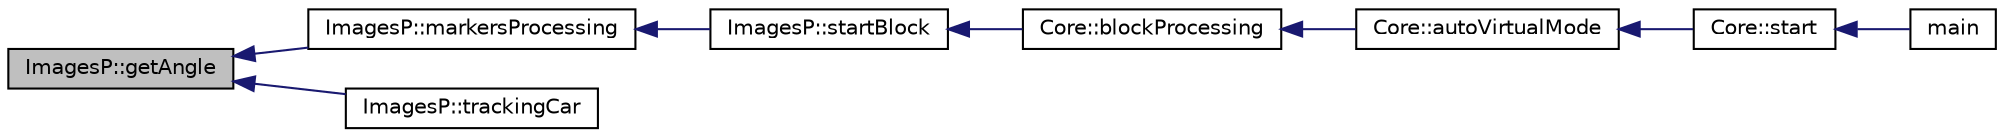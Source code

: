 digraph "ImagesP::getAngle"
{
  edge [fontname="Helvetica",fontsize="10",labelfontname="Helvetica",labelfontsize="10"];
  node [fontname="Helvetica",fontsize="10",shape=record];
  rankdir="LR";
  Node1 [label="ImagesP::getAngle",height=0.2,width=0.4,color="black", fillcolor="grey75", style="filled" fontcolor="black"];
  Node1 -> Node2 [dir="back",color="midnightblue",fontsize="10",style="solid",fontname="Helvetica"];
  Node2 [label="ImagesP::markersProcessing",height=0.2,width=0.4,color="black", fillcolor="white", style="filled",URL="$class_images_p.html#af8bad8cf7cb3be74c084a0efc86ca73f"];
  Node2 -> Node3 [dir="back",color="midnightblue",fontsize="10",style="solid",fontname="Helvetica"];
  Node3 [label="ImagesP::startBlock",height=0.2,width=0.4,color="black", fillcolor="white", style="filled",URL="$class_images_p.html#ae2aecf8db20e7b3bcd14a7182dfdaf29"];
  Node3 -> Node4 [dir="back",color="midnightblue",fontsize="10",style="solid",fontname="Helvetica"];
  Node4 [label="Core::blockProcessing",height=0.2,width=0.4,color="black", fillcolor="white", style="filled",URL="$class_core.html#a8648fac82f0324cead88c8fa2731b286"];
  Node4 -> Node5 [dir="back",color="midnightblue",fontsize="10",style="solid",fontname="Helvetica"];
  Node5 [label="Core::autoVirtualMode",height=0.2,width=0.4,color="black", fillcolor="white", style="filled",URL="$class_core.html#a7fab8414125602f9f595143bb21d24c1"];
  Node5 -> Node6 [dir="back",color="midnightblue",fontsize="10",style="solid",fontname="Helvetica"];
  Node6 [label="Core::start",height=0.2,width=0.4,color="black", fillcolor="white", style="filled",URL="$class_core.html#a722434c9873d07d6b26a74e40e08eb9c"];
  Node6 -> Node7 [dir="back",color="midnightblue",fontsize="10",style="solid",fontname="Helvetica"];
  Node7 [label="main",height=0.2,width=0.4,color="black", fillcolor="white", style="filled",URL="$main_8cpp.html#ae66f6b31b5ad750f1fe042a706a4e3d4"];
  Node1 -> Node8 [dir="back",color="midnightblue",fontsize="10",style="solid",fontname="Helvetica"];
  Node8 [label="ImagesP::trackingCar",height=0.2,width=0.4,color="black", fillcolor="white", style="filled",URL="$class_images_p.html#adf17333e9b35092e96fef60bbbf80d74"];
}

